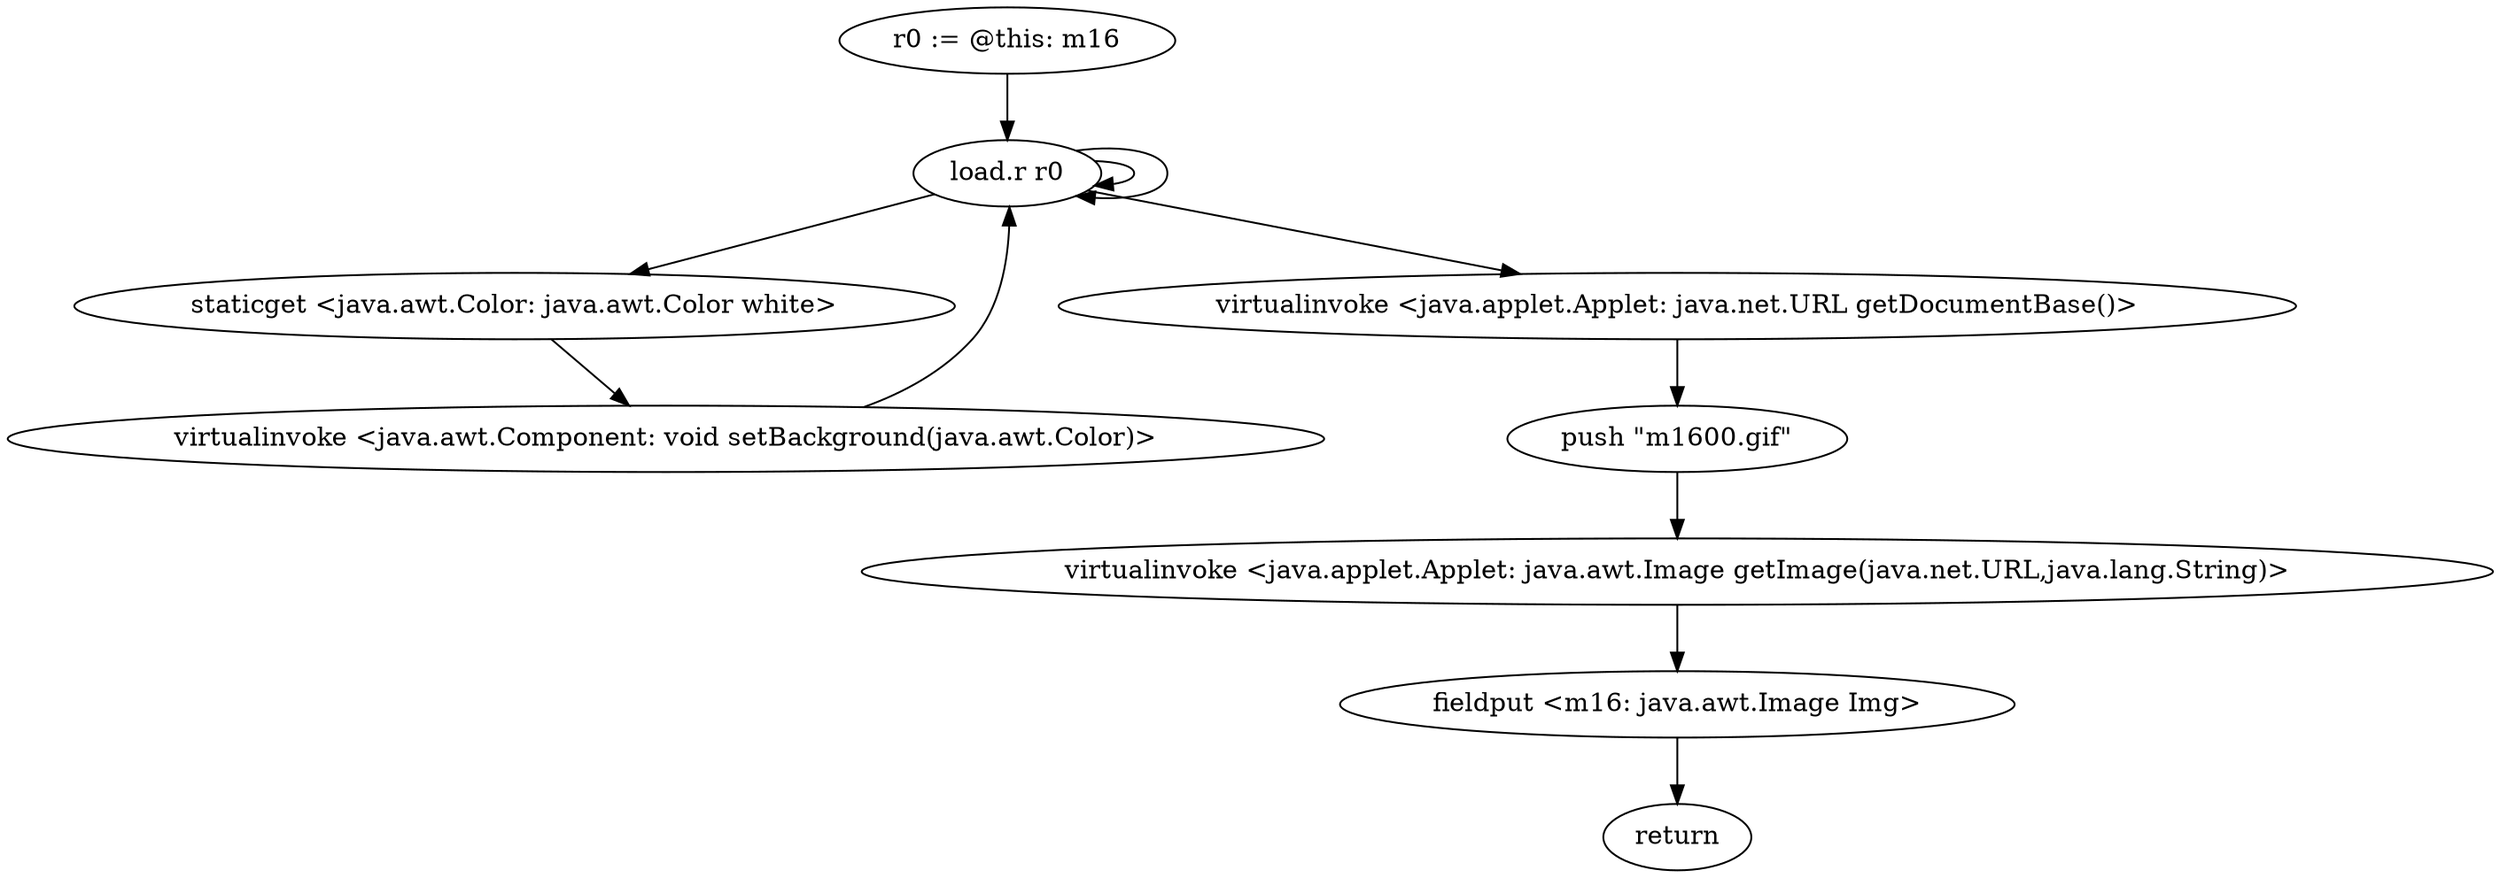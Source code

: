 digraph "" {
    "r0 := @this: m16"
    "load.r r0"
    "r0 := @this: m16"->"load.r r0";
    "staticget <java.awt.Color: java.awt.Color white>"
    "load.r r0"->"staticget <java.awt.Color: java.awt.Color white>";
    "virtualinvoke <java.awt.Component: void setBackground(java.awt.Color)>"
    "staticget <java.awt.Color: java.awt.Color white>"->"virtualinvoke <java.awt.Component: void setBackground(java.awt.Color)>";
    "virtualinvoke <java.awt.Component: void setBackground(java.awt.Color)>"->"load.r r0";
    "load.r r0"->"load.r r0";
    "load.r r0"->"load.r r0";
    "virtualinvoke <java.applet.Applet: java.net.URL getDocumentBase()>"
    "load.r r0"->"virtualinvoke <java.applet.Applet: java.net.URL getDocumentBase()>";
    "push \"m1600.gif\""
    "virtualinvoke <java.applet.Applet: java.net.URL getDocumentBase()>"->"push \"m1600.gif\"";
    "virtualinvoke <java.applet.Applet: java.awt.Image getImage(java.net.URL,java.lang.String)>"
    "push \"m1600.gif\""->"virtualinvoke <java.applet.Applet: java.awt.Image getImage(java.net.URL,java.lang.String)>";
    "fieldput <m16: java.awt.Image Img>"
    "virtualinvoke <java.applet.Applet: java.awt.Image getImage(java.net.URL,java.lang.String)>"->"fieldput <m16: java.awt.Image Img>";
    "return"
    "fieldput <m16: java.awt.Image Img>"->"return";
}
